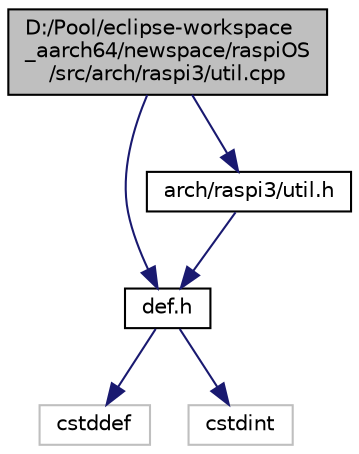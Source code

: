 digraph "D:/Pool/eclipse-workspace_aarch64/newspace/raspiOS/src/arch/raspi3/util.cpp"
{
  edge [fontname="Helvetica",fontsize="10",labelfontname="Helvetica",labelfontsize="10"];
  node [fontname="Helvetica",fontsize="10",shape=record];
  Node3140 [label="D:/Pool/eclipse-workspace\l_aarch64/newspace/raspiOS\l/src/arch/raspi3/util.cpp",height=0.2,width=0.4,color="black", fillcolor="grey75", style="filled", fontcolor="black"];
  Node3140 -> Node3141 [color="midnightblue",fontsize="10",style="solid",fontname="Helvetica"];
  Node3141 [label="def.h",height=0.2,width=0.4,color="black", fillcolor="white", style="filled",URL="$d4/da4/def_8h.html"];
  Node3141 -> Node3142 [color="midnightblue",fontsize="10",style="solid",fontname="Helvetica"];
  Node3142 [label="cstddef",height=0.2,width=0.4,color="grey75", fillcolor="white", style="filled"];
  Node3141 -> Node3143 [color="midnightblue",fontsize="10",style="solid",fontname="Helvetica"];
  Node3143 [label="cstdint",height=0.2,width=0.4,color="grey75", fillcolor="white", style="filled"];
  Node3140 -> Node3144 [color="midnightblue",fontsize="10",style="solid",fontname="Helvetica"];
  Node3144 [label="arch/raspi3/util.h",height=0.2,width=0.4,color="black", fillcolor="white", style="filled",URL="$d2/d34/raspi3_2util_8h.html"];
  Node3144 -> Node3141 [color="midnightblue",fontsize="10",style="solid",fontname="Helvetica"];
}
